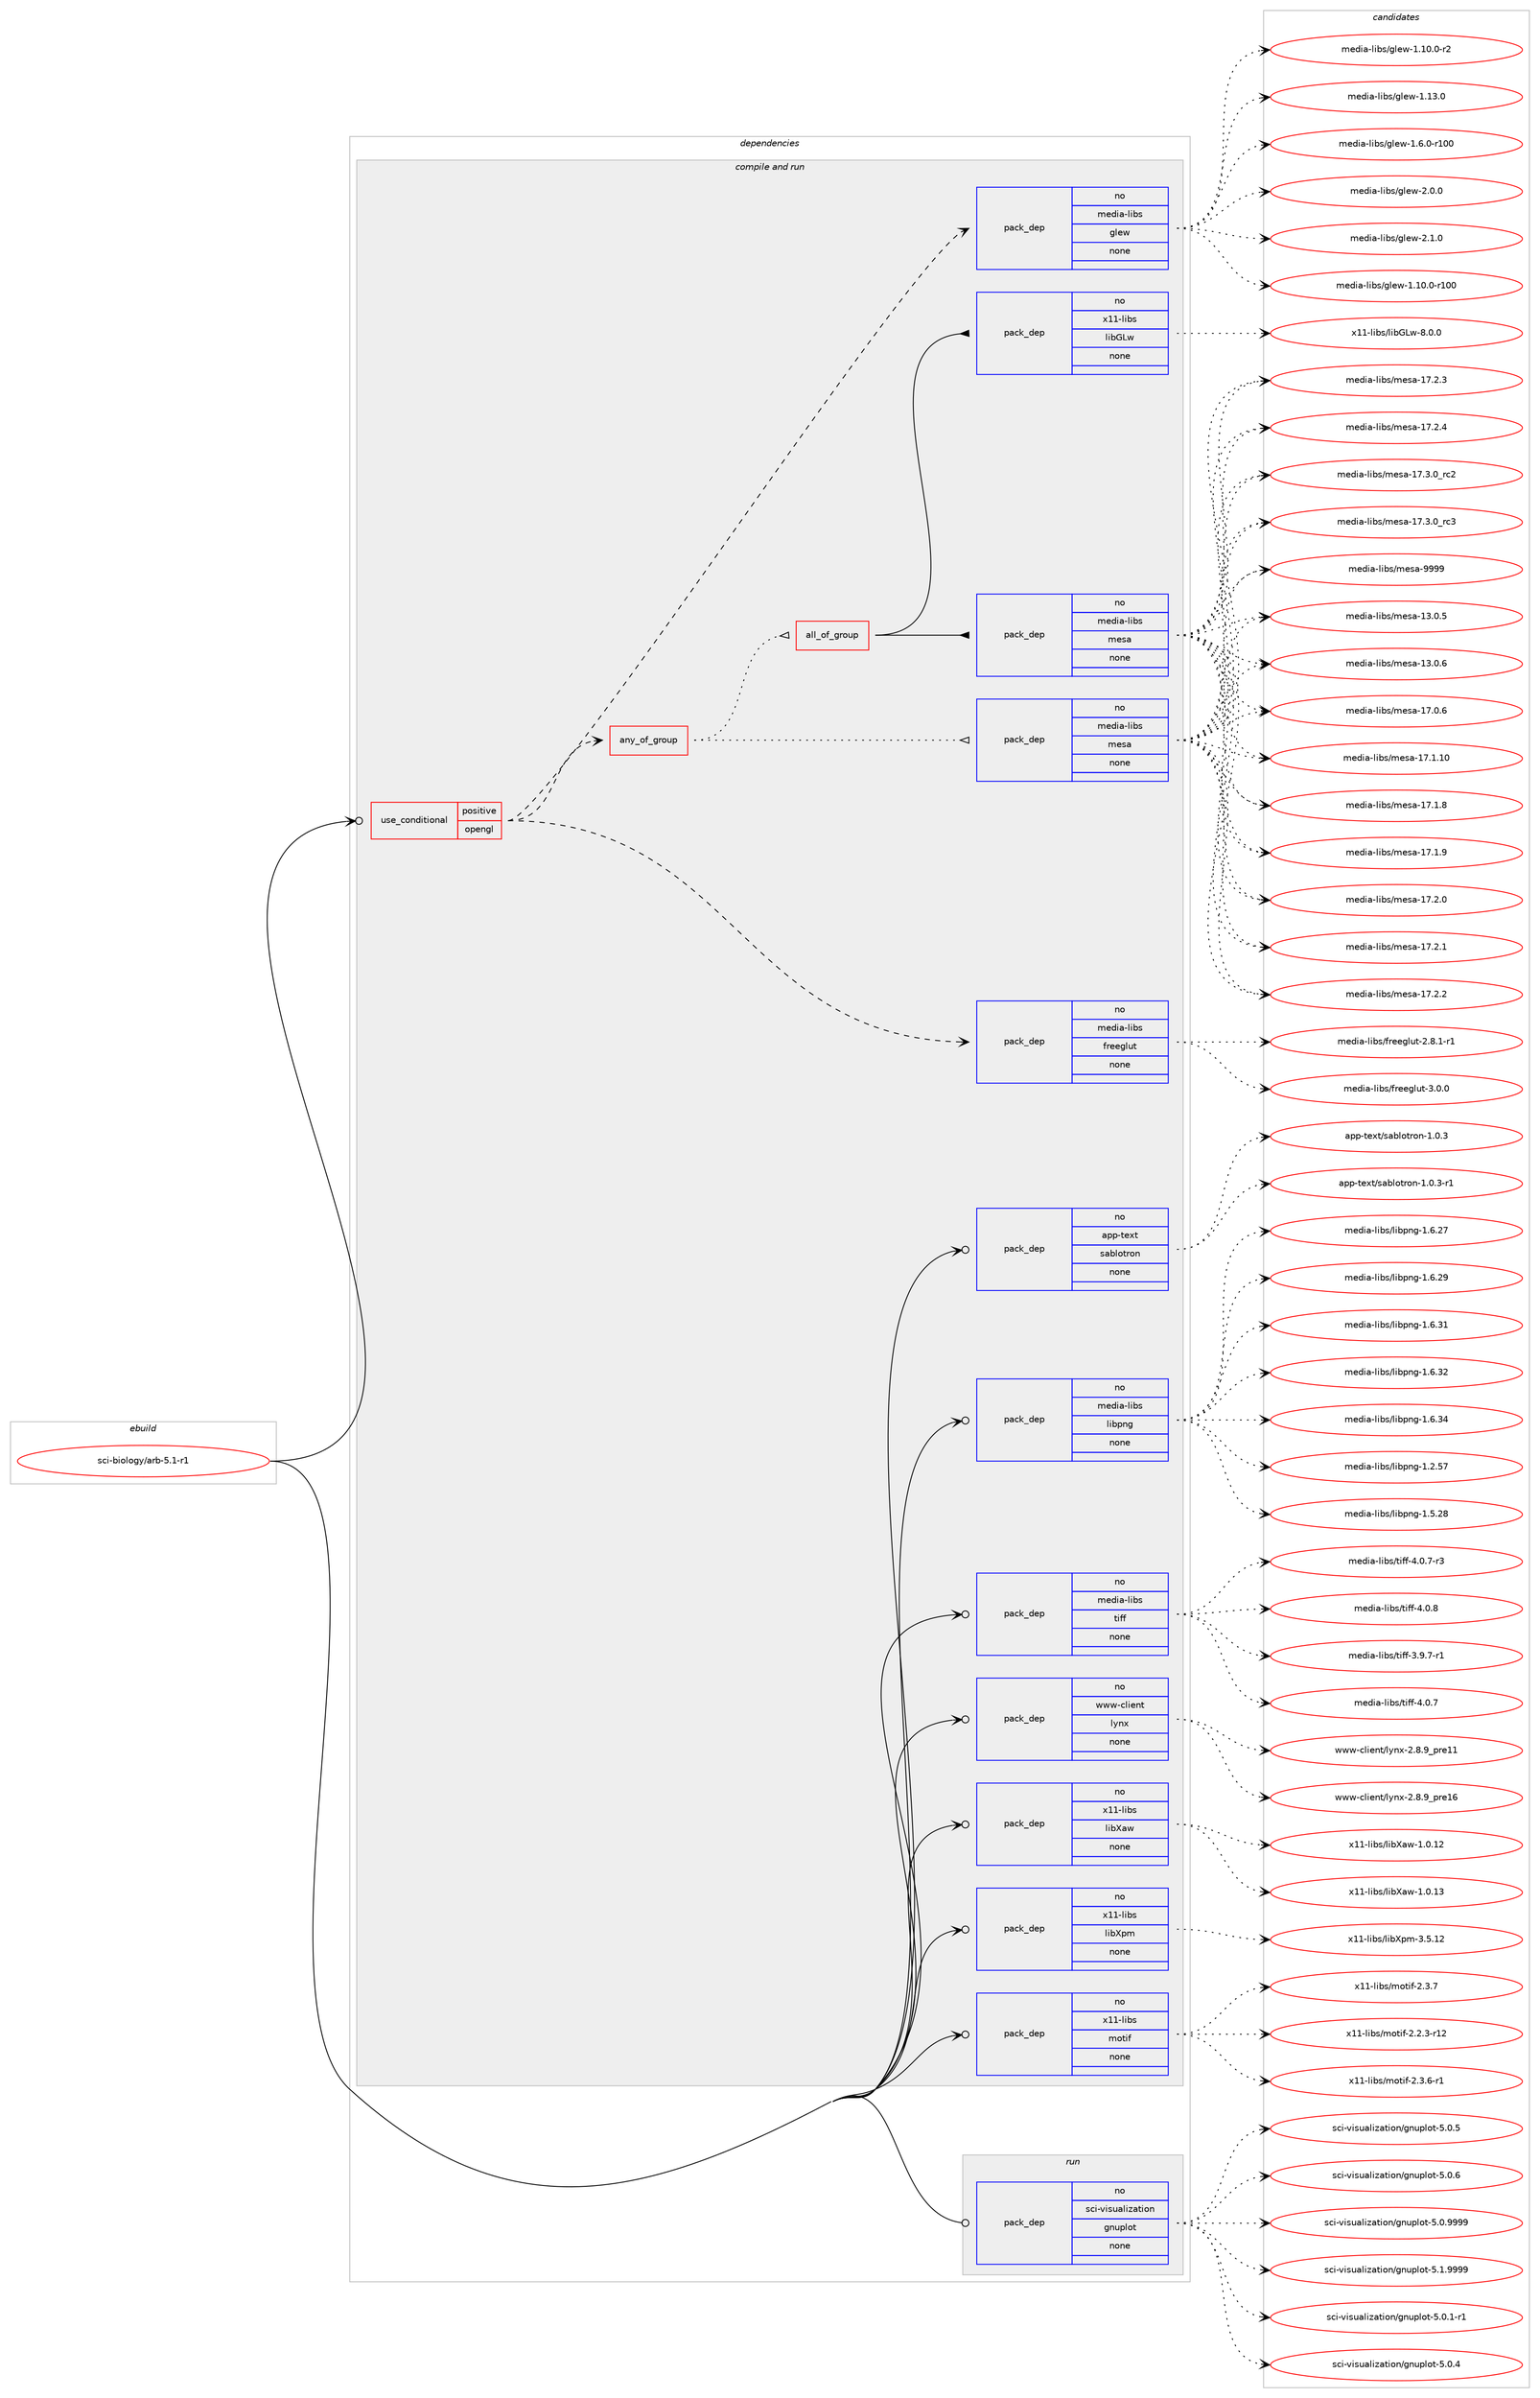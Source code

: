 digraph prolog {

# *************
# Graph options
# *************

newrank=true;
concentrate=true;
compound=true;
graph [rankdir=LR,fontname=Helvetica,fontsize=10,ranksep=1.5];#, ranksep=2.5, nodesep=0.2];
edge  [arrowhead=vee];
node  [fontname=Helvetica,fontsize=10];

# **********
# The ebuild
# **********

subgraph cluster_leftcol {
color=gray;
rank=same;
label=<<i>ebuild</i>>;
id [label="sci-biology/arb-5.1-r1", color=red, width=4, href="../sci-biology/arb-5.1-r1.svg"];
}

# ****************
# The dependencies
# ****************

subgraph cluster_midcol {
color=gray;
label=<<i>dependencies</i>>;
subgraph cluster_compile {
fillcolor="#eeeeee";
style=filled;
label=<<i>compile</i>>;
}
subgraph cluster_compileandrun {
fillcolor="#eeeeee";
style=filled;
label=<<i>compile and run</i>>;
subgraph cond109202 {
dependency444026 [label=<<TABLE BORDER="0" CELLBORDER="1" CELLSPACING="0" CELLPADDING="4"><TR><TD ROWSPAN="3" CELLPADDING="10">use_conditional</TD></TR><TR><TD>positive</TD></TR><TR><TD>opengl</TD></TR></TABLE>>, shape=none, color=red];
subgraph pack327150 {
dependency444027 [label=<<TABLE BORDER="0" CELLBORDER="1" CELLSPACING="0" CELLPADDING="4" WIDTH="220"><TR><TD ROWSPAN="6" CELLPADDING="30">pack_dep</TD></TR><TR><TD WIDTH="110">no</TD></TR><TR><TD>media-libs</TD></TR><TR><TD>glew</TD></TR><TR><TD>none</TD></TR><TR><TD></TD></TR></TABLE>>, shape=none, color=blue];
}
dependency444026:e -> dependency444027:w [weight=20,style="dashed",arrowhead="vee"];
subgraph pack327151 {
dependency444028 [label=<<TABLE BORDER="0" CELLBORDER="1" CELLSPACING="0" CELLPADDING="4" WIDTH="220"><TR><TD ROWSPAN="6" CELLPADDING="30">pack_dep</TD></TR><TR><TD WIDTH="110">no</TD></TR><TR><TD>media-libs</TD></TR><TR><TD>freeglut</TD></TR><TR><TD>none</TD></TR><TR><TD></TD></TR></TABLE>>, shape=none, color=blue];
}
dependency444026:e -> dependency444028:w [weight=20,style="dashed",arrowhead="vee"];
subgraph any7435 {
dependency444029 [label=<<TABLE BORDER="0" CELLBORDER="1" CELLSPACING="0" CELLPADDING="4"><TR><TD CELLPADDING="10">any_of_group</TD></TR></TABLE>>, shape=none, color=red];subgraph pack327152 {
dependency444030 [label=<<TABLE BORDER="0" CELLBORDER="1" CELLSPACING="0" CELLPADDING="4" WIDTH="220"><TR><TD ROWSPAN="6" CELLPADDING="30">pack_dep</TD></TR><TR><TD WIDTH="110">no</TD></TR><TR><TD>media-libs</TD></TR><TR><TD>mesa</TD></TR><TR><TD>none</TD></TR><TR><TD></TD></TR></TABLE>>, shape=none, color=blue];
}
dependency444029:e -> dependency444030:w [weight=20,style="dotted",arrowhead="oinv"];
subgraph all242 {
dependency444031 [label=<<TABLE BORDER="0" CELLBORDER="1" CELLSPACING="0" CELLPADDING="4"><TR><TD CELLPADDING="10">all_of_group</TD></TR></TABLE>>, shape=none, color=red];subgraph pack327153 {
dependency444032 [label=<<TABLE BORDER="0" CELLBORDER="1" CELLSPACING="0" CELLPADDING="4" WIDTH="220"><TR><TD ROWSPAN="6" CELLPADDING="30">pack_dep</TD></TR><TR><TD WIDTH="110">no</TD></TR><TR><TD>media-libs</TD></TR><TR><TD>mesa</TD></TR><TR><TD>none</TD></TR><TR><TD></TD></TR></TABLE>>, shape=none, color=blue];
}
dependency444031:e -> dependency444032:w [weight=20,style="solid",arrowhead="inv"];
subgraph pack327154 {
dependency444033 [label=<<TABLE BORDER="0" CELLBORDER="1" CELLSPACING="0" CELLPADDING="4" WIDTH="220"><TR><TD ROWSPAN="6" CELLPADDING="30">pack_dep</TD></TR><TR><TD WIDTH="110">no</TD></TR><TR><TD>x11-libs</TD></TR><TR><TD>libGLw</TD></TR><TR><TD>none</TD></TR><TR><TD></TD></TR></TABLE>>, shape=none, color=blue];
}
dependency444031:e -> dependency444033:w [weight=20,style="solid",arrowhead="inv"];
}
dependency444029:e -> dependency444031:w [weight=20,style="dotted",arrowhead="oinv"];
}
dependency444026:e -> dependency444029:w [weight=20,style="dashed",arrowhead="vee"];
}
id:e -> dependency444026:w [weight=20,style="solid",arrowhead="odotvee"];
subgraph pack327155 {
dependency444034 [label=<<TABLE BORDER="0" CELLBORDER="1" CELLSPACING="0" CELLPADDING="4" WIDTH="220"><TR><TD ROWSPAN="6" CELLPADDING="30">pack_dep</TD></TR><TR><TD WIDTH="110">no</TD></TR><TR><TD>app-text</TD></TR><TR><TD>sablotron</TD></TR><TR><TD>none</TD></TR><TR><TD></TD></TR></TABLE>>, shape=none, color=blue];
}
id:e -> dependency444034:w [weight=20,style="solid",arrowhead="odotvee"];
subgraph pack327156 {
dependency444035 [label=<<TABLE BORDER="0" CELLBORDER="1" CELLSPACING="0" CELLPADDING="4" WIDTH="220"><TR><TD ROWSPAN="6" CELLPADDING="30">pack_dep</TD></TR><TR><TD WIDTH="110">no</TD></TR><TR><TD>media-libs</TD></TR><TR><TD>libpng</TD></TR><TR><TD>none</TD></TR><TR><TD></TD></TR></TABLE>>, shape=none, color=blue];
}
id:e -> dependency444035:w [weight=20,style="solid",arrowhead="odotvee"];
subgraph pack327157 {
dependency444036 [label=<<TABLE BORDER="0" CELLBORDER="1" CELLSPACING="0" CELLPADDING="4" WIDTH="220"><TR><TD ROWSPAN="6" CELLPADDING="30">pack_dep</TD></TR><TR><TD WIDTH="110">no</TD></TR><TR><TD>media-libs</TD></TR><TR><TD>tiff</TD></TR><TR><TD>none</TD></TR><TR><TD></TD></TR></TABLE>>, shape=none, color=blue];
}
id:e -> dependency444036:w [weight=20,style="solid",arrowhead="odotvee"];
subgraph pack327158 {
dependency444037 [label=<<TABLE BORDER="0" CELLBORDER="1" CELLSPACING="0" CELLPADDING="4" WIDTH="220"><TR><TD ROWSPAN="6" CELLPADDING="30">pack_dep</TD></TR><TR><TD WIDTH="110">no</TD></TR><TR><TD>www-client</TD></TR><TR><TD>lynx</TD></TR><TR><TD>none</TD></TR><TR><TD></TD></TR></TABLE>>, shape=none, color=blue];
}
id:e -> dependency444037:w [weight=20,style="solid",arrowhead="odotvee"];
subgraph pack327159 {
dependency444038 [label=<<TABLE BORDER="0" CELLBORDER="1" CELLSPACING="0" CELLPADDING="4" WIDTH="220"><TR><TD ROWSPAN="6" CELLPADDING="30">pack_dep</TD></TR><TR><TD WIDTH="110">no</TD></TR><TR><TD>x11-libs</TD></TR><TR><TD>libXaw</TD></TR><TR><TD>none</TD></TR><TR><TD></TD></TR></TABLE>>, shape=none, color=blue];
}
id:e -> dependency444038:w [weight=20,style="solid",arrowhead="odotvee"];
subgraph pack327160 {
dependency444039 [label=<<TABLE BORDER="0" CELLBORDER="1" CELLSPACING="0" CELLPADDING="4" WIDTH="220"><TR><TD ROWSPAN="6" CELLPADDING="30">pack_dep</TD></TR><TR><TD WIDTH="110">no</TD></TR><TR><TD>x11-libs</TD></TR><TR><TD>libXpm</TD></TR><TR><TD>none</TD></TR><TR><TD></TD></TR></TABLE>>, shape=none, color=blue];
}
id:e -> dependency444039:w [weight=20,style="solid",arrowhead="odotvee"];
subgraph pack327161 {
dependency444040 [label=<<TABLE BORDER="0" CELLBORDER="1" CELLSPACING="0" CELLPADDING="4" WIDTH="220"><TR><TD ROWSPAN="6" CELLPADDING="30">pack_dep</TD></TR><TR><TD WIDTH="110">no</TD></TR><TR><TD>x11-libs</TD></TR><TR><TD>motif</TD></TR><TR><TD>none</TD></TR><TR><TD></TD></TR></TABLE>>, shape=none, color=blue];
}
id:e -> dependency444040:w [weight=20,style="solid",arrowhead="odotvee"];
}
subgraph cluster_run {
fillcolor="#eeeeee";
style=filled;
label=<<i>run</i>>;
subgraph pack327162 {
dependency444041 [label=<<TABLE BORDER="0" CELLBORDER="1" CELLSPACING="0" CELLPADDING="4" WIDTH="220"><TR><TD ROWSPAN="6" CELLPADDING="30">pack_dep</TD></TR><TR><TD WIDTH="110">no</TD></TR><TR><TD>sci-visualization</TD></TR><TR><TD>gnuplot</TD></TR><TR><TD>none</TD></TR><TR><TD></TD></TR></TABLE>>, shape=none, color=blue];
}
id:e -> dependency444041:w [weight=20,style="solid",arrowhead="odot"];
}
}

# **************
# The candidates
# **************

subgraph cluster_choices {
rank=same;
color=gray;
label=<<i>candidates</i>>;

subgraph choice327150 {
color=black;
nodesep=1;
choice109101100105974510810598115471031081011194549464948464845114494848 [label="media-libs/glew-1.10.0-r100", color=red, width=4,href="../media-libs/glew-1.10.0-r100.svg"];
choice10910110010597451081059811547103108101119454946494846484511450 [label="media-libs/glew-1.10.0-r2", color=red, width=4,href="../media-libs/glew-1.10.0-r2.svg"];
choice1091011001059745108105981154710310810111945494649514648 [label="media-libs/glew-1.13.0", color=red, width=4,href="../media-libs/glew-1.13.0.svg"];
choice1091011001059745108105981154710310810111945494654464845114494848 [label="media-libs/glew-1.6.0-r100", color=red, width=4,href="../media-libs/glew-1.6.0-r100.svg"];
choice10910110010597451081059811547103108101119455046484648 [label="media-libs/glew-2.0.0", color=red, width=4,href="../media-libs/glew-2.0.0.svg"];
choice10910110010597451081059811547103108101119455046494648 [label="media-libs/glew-2.1.0", color=red, width=4,href="../media-libs/glew-2.1.0.svg"];
dependency444027:e -> choice109101100105974510810598115471031081011194549464948464845114494848:w [style=dotted,weight="100"];
dependency444027:e -> choice10910110010597451081059811547103108101119454946494846484511450:w [style=dotted,weight="100"];
dependency444027:e -> choice1091011001059745108105981154710310810111945494649514648:w [style=dotted,weight="100"];
dependency444027:e -> choice1091011001059745108105981154710310810111945494654464845114494848:w [style=dotted,weight="100"];
dependency444027:e -> choice10910110010597451081059811547103108101119455046484648:w [style=dotted,weight="100"];
dependency444027:e -> choice10910110010597451081059811547103108101119455046494648:w [style=dotted,weight="100"];
}
subgraph choice327151 {
color=black;
nodesep=1;
choice109101100105974510810598115471021141011011031081171164550465646494511449 [label="media-libs/freeglut-2.8.1-r1", color=red, width=4,href="../media-libs/freeglut-2.8.1-r1.svg"];
choice10910110010597451081059811547102114101101103108117116455146484648 [label="media-libs/freeglut-3.0.0", color=red, width=4,href="../media-libs/freeglut-3.0.0.svg"];
dependency444028:e -> choice109101100105974510810598115471021141011011031081171164550465646494511449:w [style=dotted,weight="100"];
dependency444028:e -> choice10910110010597451081059811547102114101101103108117116455146484648:w [style=dotted,weight="100"];
}
subgraph choice327152 {
color=black;
nodesep=1;
choice109101100105974510810598115471091011159745495146484653 [label="media-libs/mesa-13.0.5", color=red, width=4,href="../media-libs/mesa-13.0.5.svg"];
choice109101100105974510810598115471091011159745495146484654 [label="media-libs/mesa-13.0.6", color=red, width=4,href="../media-libs/mesa-13.0.6.svg"];
choice109101100105974510810598115471091011159745495546484654 [label="media-libs/mesa-17.0.6", color=red, width=4,href="../media-libs/mesa-17.0.6.svg"];
choice10910110010597451081059811547109101115974549554649464948 [label="media-libs/mesa-17.1.10", color=red, width=4,href="../media-libs/mesa-17.1.10.svg"];
choice109101100105974510810598115471091011159745495546494656 [label="media-libs/mesa-17.1.8", color=red, width=4,href="../media-libs/mesa-17.1.8.svg"];
choice109101100105974510810598115471091011159745495546494657 [label="media-libs/mesa-17.1.9", color=red, width=4,href="../media-libs/mesa-17.1.9.svg"];
choice109101100105974510810598115471091011159745495546504648 [label="media-libs/mesa-17.2.0", color=red, width=4,href="../media-libs/mesa-17.2.0.svg"];
choice109101100105974510810598115471091011159745495546504649 [label="media-libs/mesa-17.2.1", color=red, width=4,href="../media-libs/mesa-17.2.1.svg"];
choice109101100105974510810598115471091011159745495546504650 [label="media-libs/mesa-17.2.2", color=red, width=4,href="../media-libs/mesa-17.2.2.svg"];
choice109101100105974510810598115471091011159745495546504651 [label="media-libs/mesa-17.2.3", color=red, width=4,href="../media-libs/mesa-17.2.3.svg"];
choice109101100105974510810598115471091011159745495546504652 [label="media-libs/mesa-17.2.4", color=red, width=4,href="../media-libs/mesa-17.2.4.svg"];
choice109101100105974510810598115471091011159745495546514648951149950 [label="media-libs/mesa-17.3.0_rc2", color=red, width=4,href="../media-libs/mesa-17.3.0_rc2.svg"];
choice109101100105974510810598115471091011159745495546514648951149951 [label="media-libs/mesa-17.3.0_rc3", color=red, width=4,href="../media-libs/mesa-17.3.0_rc3.svg"];
choice10910110010597451081059811547109101115974557575757 [label="media-libs/mesa-9999", color=red, width=4,href="../media-libs/mesa-9999.svg"];
dependency444030:e -> choice109101100105974510810598115471091011159745495146484653:w [style=dotted,weight="100"];
dependency444030:e -> choice109101100105974510810598115471091011159745495146484654:w [style=dotted,weight="100"];
dependency444030:e -> choice109101100105974510810598115471091011159745495546484654:w [style=dotted,weight="100"];
dependency444030:e -> choice10910110010597451081059811547109101115974549554649464948:w [style=dotted,weight="100"];
dependency444030:e -> choice109101100105974510810598115471091011159745495546494656:w [style=dotted,weight="100"];
dependency444030:e -> choice109101100105974510810598115471091011159745495546494657:w [style=dotted,weight="100"];
dependency444030:e -> choice109101100105974510810598115471091011159745495546504648:w [style=dotted,weight="100"];
dependency444030:e -> choice109101100105974510810598115471091011159745495546504649:w [style=dotted,weight="100"];
dependency444030:e -> choice109101100105974510810598115471091011159745495546504650:w [style=dotted,weight="100"];
dependency444030:e -> choice109101100105974510810598115471091011159745495546504651:w [style=dotted,weight="100"];
dependency444030:e -> choice109101100105974510810598115471091011159745495546504652:w [style=dotted,weight="100"];
dependency444030:e -> choice109101100105974510810598115471091011159745495546514648951149950:w [style=dotted,weight="100"];
dependency444030:e -> choice109101100105974510810598115471091011159745495546514648951149951:w [style=dotted,weight="100"];
dependency444030:e -> choice10910110010597451081059811547109101115974557575757:w [style=dotted,weight="100"];
}
subgraph choice327153 {
color=black;
nodesep=1;
choice109101100105974510810598115471091011159745495146484653 [label="media-libs/mesa-13.0.5", color=red, width=4,href="../media-libs/mesa-13.0.5.svg"];
choice109101100105974510810598115471091011159745495146484654 [label="media-libs/mesa-13.0.6", color=red, width=4,href="../media-libs/mesa-13.0.6.svg"];
choice109101100105974510810598115471091011159745495546484654 [label="media-libs/mesa-17.0.6", color=red, width=4,href="../media-libs/mesa-17.0.6.svg"];
choice10910110010597451081059811547109101115974549554649464948 [label="media-libs/mesa-17.1.10", color=red, width=4,href="../media-libs/mesa-17.1.10.svg"];
choice109101100105974510810598115471091011159745495546494656 [label="media-libs/mesa-17.1.8", color=red, width=4,href="../media-libs/mesa-17.1.8.svg"];
choice109101100105974510810598115471091011159745495546494657 [label="media-libs/mesa-17.1.9", color=red, width=4,href="../media-libs/mesa-17.1.9.svg"];
choice109101100105974510810598115471091011159745495546504648 [label="media-libs/mesa-17.2.0", color=red, width=4,href="../media-libs/mesa-17.2.0.svg"];
choice109101100105974510810598115471091011159745495546504649 [label="media-libs/mesa-17.2.1", color=red, width=4,href="../media-libs/mesa-17.2.1.svg"];
choice109101100105974510810598115471091011159745495546504650 [label="media-libs/mesa-17.2.2", color=red, width=4,href="../media-libs/mesa-17.2.2.svg"];
choice109101100105974510810598115471091011159745495546504651 [label="media-libs/mesa-17.2.3", color=red, width=4,href="../media-libs/mesa-17.2.3.svg"];
choice109101100105974510810598115471091011159745495546504652 [label="media-libs/mesa-17.2.4", color=red, width=4,href="../media-libs/mesa-17.2.4.svg"];
choice109101100105974510810598115471091011159745495546514648951149950 [label="media-libs/mesa-17.3.0_rc2", color=red, width=4,href="../media-libs/mesa-17.3.0_rc2.svg"];
choice109101100105974510810598115471091011159745495546514648951149951 [label="media-libs/mesa-17.3.0_rc3", color=red, width=4,href="../media-libs/mesa-17.3.0_rc3.svg"];
choice10910110010597451081059811547109101115974557575757 [label="media-libs/mesa-9999", color=red, width=4,href="../media-libs/mesa-9999.svg"];
dependency444032:e -> choice109101100105974510810598115471091011159745495146484653:w [style=dotted,weight="100"];
dependency444032:e -> choice109101100105974510810598115471091011159745495146484654:w [style=dotted,weight="100"];
dependency444032:e -> choice109101100105974510810598115471091011159745495546484654:w [style=dotted,weight="100"];
dependency444032:e -> choice10910110010597451081059811547109101115974549554649464948:w [style=dotted,weight="100"];
dependency444032:e -> choice109101100105974510810598115471091011159745495546494656:w [style=dotted,weight="100"];
dependency444032:e -> choice109101100105974510810598115471091011159745495546494657:w [style=dotted,weight="100"];
dependency444032:e -> choice109101100105974510810598115471091011159745495546504648:w [style=dotted,weight="100"];
dependency444032:e -> choice109101100105974510810598115471091011159745495546504649:w [style=dotted,weight="100"];
dependency444032:e -> choice109101100105974510810598115471091011159745495546504650:w [style=dotted,weight="100"];
dependency444032:e -> choice109101100105974510810598115471091011159745495546504651:w [style=dotted,weight="100"];
dependency444032:e -> choice109101100105974510810598115471091011159745495546504652:w [style=dotted,weight="100"];
dependency444032:e -> choice109101100105974510810598115471091011159745495546514648951149950:w [style=dotted,weight="100"];
dependency444032:e -> choice109101100105974510810598115471091011159745495546514648951149951:w [style=dotted,weight="100"];
dependency444032:e -> choice10910110010597451081059811547109101115974557575757:w [style=dotted,weight="100"];
}
subgraph choice327154 {
color=black;
nodesep=1;
choice1204949451081059811547108105987176119455646484648 [label="x11-libs/libGLw-8.0.0", color=red, width=4,href="../x11-libs/libGLw-8.0.0.svg"];
dependency444033:e -> choice1204949451081059811547108105987176119455646484648:w [style=dotted,weight="100"];
}
subgraph choice327155 {
color=black;
nodesep=1;
choice9711211245116101120116471159798108111116114111110454946484651 [label="app-text/sablotron-1.0.3", color=red, width=4,href="../app-text/sablotron-1.0.3.svg"];
choice97112112451161011201164711597981081111161141111104549464846514511449 [label="app-text/sablotron-1.0.3-r1", color=red, width=4,href="../app-text/sablotron-1.0.3-r1.svg"];
dependency444034:e -> choice9711211245116101120116471159798108111116114111110454946484651:w [style=dotted,weight="100"];
dependency444034:e -> choice97112112451161011201164711597981081111161141111104549464846514511449:w [style=dotted,weight="100"];
}
subgraph choice327156 {
color=black;
nodesep=1;
choice109101100105974510810598115471081059811211010345494650465355 [label="media-libs/libpng-1.2.57", color=red, width=4,href="../media-libs/libpng-1.2.57.svg"];
choice109101100105974510810598115471081059811211010345494653465056 [label="media-libs/libpng-1.5.28", color=red, width=4,href="../media-libs/libpng-1.5.28.svg"];
choice109101100105974510810598115471081059811211010345494654465055 [label="media-libs/libpng-1.6.27", color=red, width=4,href="../media-libs/libpng-1.6.27.svg"];
choice109101100105974510810598115471081059811211010345494654465057 [label="media-libs/libpng-1.6.29", color=red, width=4,href="../media-libs/libpng-1.6.29.svg"];
choice109101100105974510810598115471081059811211010345494654465149 [label="media-libs/libpng-1.6.31", color=red, width=4,href="../media-libs/libpng-1.6.31.svg"];
choice109101100105974510810598115471081059811211010345494654465150 [label="media-libs/libpng-1.6.32", color=red, width=4,href="../media-libs/libpng-1.6.32.svg"];
choice109101100105974510810598115471081059811211010345494654465152 [label="media-libs/libpng-1.6.34", color=red, width=4,href="../media-libs/libpng-1.6.34.svg"];
dependency444035:e -> choice109101100105974510810598115471081059811211010345494650465355:w [style=dotted,weight="100"];
dependency444035:e -> choice109101100105974510810598115471081059811211010345494653465056:w [style=dotted,weight="100"];
dependency444035:e -> choice109101100105974510810598115471081059811211010345494654465055:w [style=dotted,weight="100"];
dependency444035:e -> choice109101100105974510810598115471081059811211010345494654465057:w [style=dotted,weight="100"];
dependency444035:e -> choice109101100105974510810598115471081059811211010345494654465149:w [style=dotted,weight="100"];
dependency444035:e -> choice109101100105974510810598115471081059811211010345494654465150:w [style=dotted,weight="100"];
dependency444035:e -> choice109101100105974510810598115471081059811211010345494654465152:w [style=dotted,weight="100"];
}
subgraph choice327157 {
color=black;
nodesep=1;
choice109101100105974510810598115471161051021024551465746554511449 [label="media-libs/tiff-3.9.7-r1", color=red, width=4,href="../media-libs/tiff-3.9.7-r1.svg"];
choice10910110010597451081059811547116105102102455246484655 [label="media-libs/tiff-4.0.7", color=red, width=4,href="../media-libs/tiff-4.0.7.svg"];
choice109101100105974510810598115471161051021024552464846554511451 [label="media-libs/tiff-4.0.7-r3", color=red, width=4,href="../media-libs/tiff-4.0.7-r3.svg"];
choice10910110010597451081059811547116105102102455246484656 [label="media-libs/tiff-4.0.8", color=red, width=4,href="../media-libs/tiff-4.0.8.svg"];
dependency444036:e -> choice109101100105974510810598115471161051021024551465746554511449:w [style=dotted,weight="100"];
dependency444036:e -> choice10910110010597451081059811547116105102102455246484655:w [style=dotted,weight="100"];
dependency444036:e -> choice109101100105974510810598115471161051021024552464846554511451:w [style=dotted,weight="100"];
dependency444036:e -> choice10910110010597451081059811547116105102102455246484656:w [style=dotted,weight="100"];
}
subgraph choice327158 {
color=black;
nodesep=1;
choice119119119459910810510111011647108121110120455046564657951121141014949 [label="www-client/lynx-2.8.9_pre11", color=red, width=4,href="../www-client/lynx-2.8.9_pre11.svg"];
choice119119119459910810510111011647108121110120455046564657951121141014954 [label="www-client/lynx-2.8.9_pre16", color=red, width=4,href="../www-client/lynx-2.8.9_pre16.svg"];
dependency444037:e -> choice119119119459910810510111011647108121110120455046564657951121141014949:w [style=dotted,weight="100"];
dependency444037:e -> choice119119119459910810510111011647108121110120455046564657951121141014954:w [style=dotted,weight="100"];
}
subgraph choice327159 {
color=black;
nodesep=1;
choice120494945108105981154710810598889711945494648464950 [label="x11-libs/libXaw-1.0.12", color=red, width=4,href="../x11-libs/libXaw-1.0.12.svg"];
choice120494945108105981154710810598889711945494648464951 [label="x11-libs/libXaw-1.0.13", color=red, width=4,href="../x11-libs/libXaw-1.0.13.svg"];
dependency444038:e -> choice120494945108105981154710810598889711945494648464950:w [style=dotted,weight="100"];
dependency444038:e -> choice120494945108105981154710810598889711945494648464951:w [style=dotted,weight="100"];
}
subgraph choice327160 {
color=black;
nodesep=1;
choice1204949451081059811547108105988811210945514653464950 [label="x11-libs/libXpm-3.5.12", color=red, width=4,href="../x11-libs/libXpm-3.5.12.svg"];
dependency444039:e -> choice1204949451081059811547108105988811210945514653464950:w [style=dotted,weight="100"];
}
subgraph choice327161 {
color=black;
nodesep=1;
choice1204949451081059811547109111116105102455046504651451144950 [label="x11-libs/motif-2.2.3-r12", color=red, width=4,href="../x11-libs/motif-2.2.3-r12.svg"];
choice12049494510810598115471091111161051024550465146544511449 [label="x11-libs/motif-2.3.6-r1", color=red, width=4,href="../x11-libs/motif-2.3.6-r1.svg"];
choice1204949451081059811547109111116105102455046514655 [label="x11-libs/motif-2.3.7", color=red, width=4,href="../x11-libs/motif-2.3.7.svg"];
dependency444040:e -> choice1204949451081059811547109111116105102455046504651451144950:w [style=dotted,weight="100"];
dependency444040:e -> choice12049494510810598115471091111161051024550465146544511449:w [style=dotted,weight="100"];
dependency444040:e -> choice1204949451081059811547109111116105102455046514655:w [style=dotted,weight="100"];
}
subgraph choice327162 {
color=black;
nodesep=1;
choice11599105451181051151179710810512297116105111110471031101171121081111164553464846494511449 [label="sci-visualization/gnuplot-5.0.1-r1", color=red, width=4,href="../sci-visualization/gnuplot-5.0.1-r1.svg"];
choice1159910545118105115117971081051229711610511111047103110117112108111116455346484652 [label="sci-visualization/gnuplot-5.0.4", color=red, width=4,href="../sci-visualization/gnuplot-5.0.4.svg"];
choice1159910545118105115117971081051229711610511111047103110117112108111116455346484653 [label="sci-visualization/gnuplot-5.0.5", color=red, width=4,href="../sci-visualization/gnuplot-5.0.5.svg"];
choice1159910545118105115117971081051229711610511111047103110117112108111116455346484654 [label="sci-visualization/gnuplot-5.0.6", color=red, width=4,href="../sci-visualization/gnuplot-5.0.6.svg"];
choice1159910545118105115117971081051229711610511111047103110117112108111116455346484657575757 [label="sci-visualization/gnuplot-5.0.9999", color=red, width=4,href="../sci-visualization/gnuplot-5.0.9999.svg"];
choice1159910545118105115117971081051229711610511111047103110117112108111116455346494657575757 [label="sci-visualization/gnuplot-5.1.9999", color=red, width=4,href="../sci-visualization/gnuplot-5.1.9999.svg"];
dependency444041:e -> choice11599105451181051151179710810512297116105111110471031101171121081111164553464846494511449:w [style=dotted,weight="100"];
dependency444041:e -> choice1159910545118105115117971081051229711610511111047103110117112108111116455346484652:w [style=dotted,weight="100"];
dependency444041:e -> choice1159910545118105115117971081051229711610511111047103110117112108111116455346484653:w [style=dotted,weight="100"];
dependency444041:e -> choice1159910545118105115117971081051229711610511111047103110117112108111116455346484654:w [style=dotted,weight="100"];
dependency444041:e -> choice1159910545118105115117971081051229711610511111047103110117112108111116455346484657575757:w [style=dotted,weight="100"];
dependency444041:e -> choice1159910545118105115117971081051229711610511111047103110117112108111116455346494657575757:w [style=dotted,weight="100"];
}
}

}
